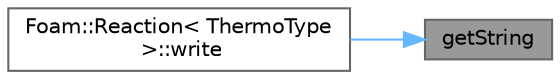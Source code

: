 digraph "getString"
{
 // LATEX_PDF_SIZE
  bgcolor="transparent";
  edge [fontname=Helvetica,fontsize=10,labelfontname=Helvetica,labelfontsize=10];
  node [fontname=Helvetica,fontsize=10,shape=box,height=0.2,width=0.4];
  rankdir="RL";
  Node1 [id="Node000001",label="getString",height=0.2,width=0.4,color="gray40", fillcolor="grey60", style="filled", fontcolor="black",tooltip="Same as get< string >(const word&, keyType::option)"];
  Node1 -> Node2 [id="edge1_Node000001_Node000002",dir="back",color="steelblue1",style="solid",tooltip=" "];
  Node2 [id="Node000002",label="Foam::Reaction\< ThermoType\l \>::write",height=0.2,width=0.4,color="grey40", fillcolor="white", style="filled",URL="$classFoam_1_1Reaction.html#a78cec3e4ecac4a89a3ad8d38f2ad21f5",tooltip=" "];
}
